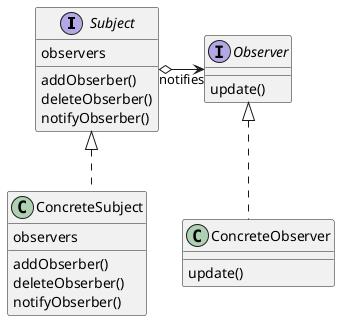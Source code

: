 @startuml
skinparam linetype ortho
interface Subject {
  observers
  {method} addObserber()
  {method} deleteObserber()
  {method} notifyObserber()
}
interface Observer {
  {method} update()
}
class ConcreteSubject {
  observers
  {method} addObserber()
  {method} deleteObserber()
  {method} notifyObserber()
}
class ConcreteObserver {
  {method} update()
}

Subject o-right-> Observer: notifies
ConcreteSubject .up.|> Subject
ConcreteObserver .up.|> Observer
@enduml
